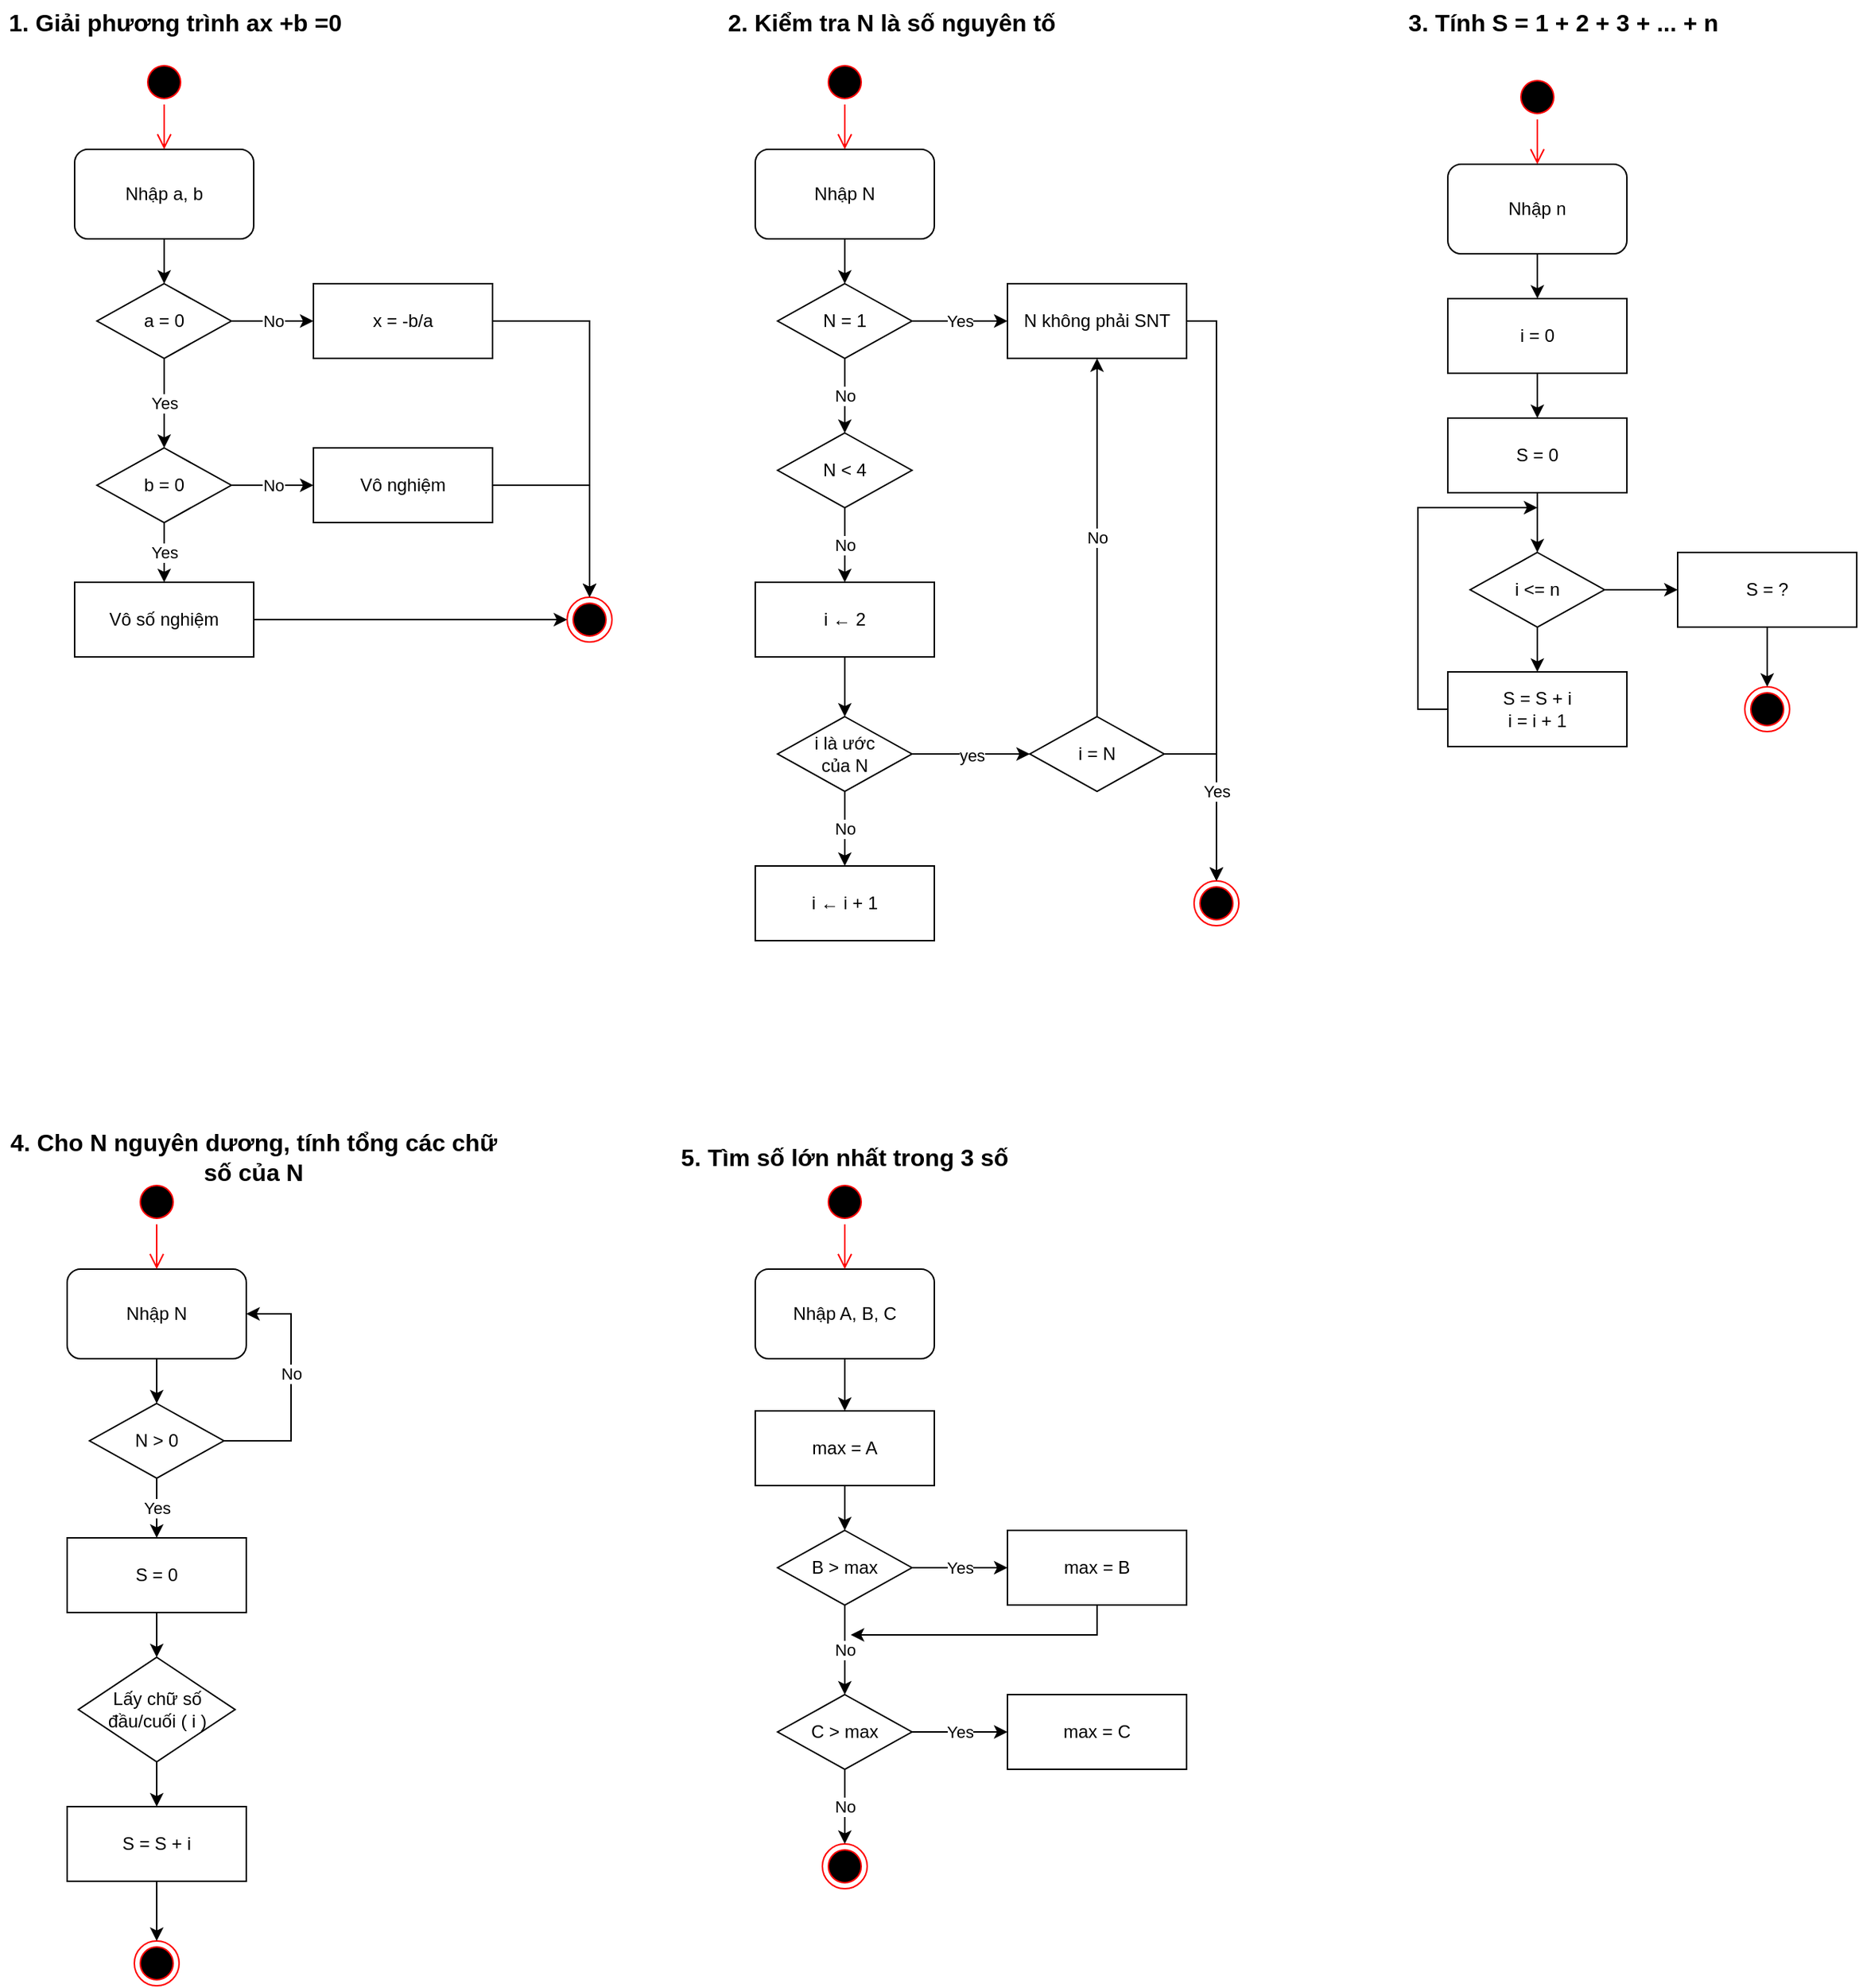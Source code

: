 <mxfile version="21.6.2" type="google">
  <diagram name="Trang-1" id="Gr461hl4JIr4Vgdv44Qc">
    <mxGraphModel grid="1" page="1" gridSize="10" guides="1" tooltips="1" connect="1" arrows="1" fold="1" pageScale="1" pageWidth="827" pageHeight="1169" math="0" shadow="0">
      <root>
        <mxCell id="0" />
        <mxCell id="1" parent="0" />
        <mxCell id="hPLfYaJshx0_jI3p7eYg-4" value="" style="edgeStyle=orthogonalEdgeStyle;rounded=0;orthogonalLoop=1;jettySize=auto;html=1;" edge="1" parent="1" source="hPLfYaJshx0_jI3p7eYg-1" target="hPLfYaJshx0_jI3p7eYg-2">
          <mxGeometry relative="1" as="geometry" />
        </mxCell>
        <mxCell id="hPLfYaJshx0_jI3p7eYg-1" value="Nhập a, b" style="rounded=1;whiteSpace=wrap;html=1;" vertex="1" parent="1">
          <mxGeometry x="120" y="110" width="120" height="60" as="geometry" />
        </mxCell>
        <mxCell id="hPLfYaJshx0_jI3p7eYg-5" value="Yes" style="edgeStyle=orthogonalEdgeStyle;rounded=0;orthogonalLoop=1;jettySize=auto;html=1;" edge="1" parent="1" source="hPLfYaJshx0_jI3p7eYg-2" target="hPLfYaJshx0_jI3p7eYg-3">
          <mxGeometry relative="1" as="geometry" />
        </mxCell>
        <mxCell id="hPLfYaJshx0_jI3p7eYg-8" value="No" style="edgeStyle=orthogonalEdgeStyle;rounded=0;orthogonalLoop=1;jettySize=auto;html=1;" edge="1" parent="1" source="hPLfYaJshx0_jI3p7eYg-2" target="hPLfYaJshx0_jI3p7eYg-6">
          <mxGeometry relative="1" as="geometry" />
        </mxCell>
        <mxCell id="hPLfYaJshx0_jI3p7eYg-2" value="a = 0" style="rhombus;whiteSpace=wrap;html=1;" vertex="1" parent="1">
          <mxGeometry x="135" y="200" width="90" height="50" as="geometry" />
        </mxCell>
        <mxCell id="hPLfYaJshx0_jI3p7eYg-9" value="No" style="edgeStyle=orthogonalEdgeStyle;rounded=0;orthogonalLoop=1;jettySize=auto;html=1;" edge="1" parent="1" source="hPLfYaJshx0_jI3p7eYg-3" target="hPLfYaJshx0_jI3p7eYg-7">
          <mxGeometry relative="1" as="geometry" />
        </mxCell>
        <mxCell id="hPLfYaJshx0_jI3p7eYg-11" value="Yes" style="edgeStyle=orthogonalEdgeStyle;rounded=0;orthogonalLoop=1;jettySize=auto;html=1;" edge="1" parent="1" source="hPLfYaJshx0_jI3p7eYg-3" target="hPLfYaJshx0_jI3p7eYg-10">
          <mxGeometry relative="1" as="geometry" />
        </mxCell>
        <mxCell id="hPLfYaJshx0_jI3p7eYg-3" value="b = 0" style="rhombus;whiteSpace=wrap;html=1;" vertex="1" parent="1">
          <mxGeometry x="135" y="310" width="90" height="50" as="geometry" />
        </mxCell>
        <mxCell id="hPLfYaJshx0_jI3p7eYg-6" value="x = -b/a" style="rounded=0;whiteSpace=wrap;html=1;" vertex="1" parent="1">
          <mxGeometry x="280" y="200" width="120" height="50" as="geometry" />
        </mxCell>
        <mxCell id="hPLfYaJshx0_jI3p7eYg-7" value="Vô nghiệm" style="rounded=0;whiteSpace=wrap;html=1;" vertex="1" parent="1">
          <mxGeometry x="280" y="310" width="120" height="50" as="geometry" />
        </mxCell>
        <mxCell id="hPLfYaJshx0_jI3p7eYg-10" value="Vô số nghiệm" style="rounded=0;whiteSpace=wrap;html=1;" vertex="1" parent="1">
          <mxGeometry x="120" y="400" width="120" height="50" as="geometry" />
        </mxCell>
        <mxCell id="hPLfYaJshx0_jI3p7eYg-12" value="" style="ellipse;html=1;shape=startState;fillColor=#000000;strokeColor=#ff0000;" vertex="1" parent="1">
          <mxGeometry x="165" y="50" width="30" height="30" as="geometry" />
        </mxCell>
        <mxCell id="hPLfYaJshx0_jI3p7eYg-13" value="" style="edgeStyle=orthogonalEdgeStyle;html=1;verticalAlign=bottom;endArrow=open;endSize=8;strokeColor=#ff0000;rounded=0;" edge="1" parent="1" source="hPLfYaJshx0_jI3p7eYg-12" target="hPLfYaJshx0_jI3p7eYg-1">
          <mxGeometry relative="1" as="geometry">
            <mxPoint x="180" y="110" as="targetPoint" />
          </mxGeometry>
        </mxCell>
        <mxCell id="hPLfYaJshx0_jI3p7eYg-14" value="" style="ellipse;html=1;shape=endState;fillColor=#000000;strokeColor=#ff0000;" vertex="1" parent="1">
          <mxGeometry x="450" y="410" width="30" height="30" as="geometry" />
        </mxCell>
        <mxCell id="hPLfYaJshx0_jI3p7eYg-15" value="" style="endArrow=classic;html=1;rounded=0;entryX=0;entryY=0.5;entryDx=0;entryDy=0;exitX=1;exitY=0.5;exitDx=0;exitDy=0;" edge="1" parent="1" source="hPLfYaJshx0_jI3p7eYg-10" target="hPLfYaJshx0_jI3p7eYg-14">
          <mxGeometry width="50" height="50" relative="1" as="geometry">
            <mxPoint x="280" y="290" as="sourcePoint" />
            <mxPoint x="330" y="240" as="targetPoint" />
          </mxGeometry>
        </mxCell>
        <mxCell id="hPLfYaJshx0_jI3p7eYg-16" value="" style="endArrow=classic;html=1;rounded=0;entryX=0.5;entryY=0;entryDx=0;entryDy=0;exitX=1;exitY=0.5;exitDx=0;exitDy=0;" edge="1" parent="1" source="hPLfYaJshx0_jI3p7eYg-6" target="hPLfYaJshx0_jI3p7eYg-14">
          <mxGeometry width="50" height="50" relative="1" as="geometry">
            <mxPoint x="465" y="330" as="sourcePoint" />
            <mxPoint x="460" y="435" as="targetPoint" />
            <Array as="points">
              <mxPoint x="465" y="225" />
            </Array>
          </mxGeometry>
        </mxCell>
        <mxCell id="hPLfYaJshx0_jI3p7eYg-18" value="" style="endArrow=classic;html=1;rounded=0;entryX=0.5;entryY=0;entryDx=0;entryDy=0;exitX=1;exitY=0.5;exitDx=0;exitDy=0;" edge="1" parent="1" source="hPLfYaJshx0_jI3p7eYg-7" target="hPLfYaJshx0_jI3p7eYg-14">
          <mxGeometry width="50" height="50" relative="1" as="geometry">
            <mxPoint x="410" y="235" as="sourcePoint" />
            <mxPoint x="475" y="420" as="targetPoint" />
            <Array as="points">
              <mxPoint x="465" y="335" />
            </Array>
          </mxGeometry>
        </mxCell>
        <mxCell id="hPLfYaJshx0_jI3p7eYg-19" value="" style="edgeStyle=orthogonalEdgeStyle;rounded=0;orthogonalLoop=1;jettySize=auto;html=1;" edge="1" parent="1" source="hPLfYaJshx0_jI3p7eYg-20" target="hPLfYaJshx0_jI3p7eYg-23">
          <mxGeometry relative="1" as="geometry" />
        </mxCell>
        <mxCell id="hPLfYaJshx0_jI3p7eYg-20" value="Nhập N" style="rounded=1;whiteSpace=wrap;html=1;" vertex="1" parent="1">
          <mxGeometry x="576" y="110" width="120" height="60" as="geometry" />
        </mxCell>
        <mxCell id="hPLfYaJshx0_jI3p7eYg-21" value="No" style="edgeStyle=orthogonalEdgeStyle;rounded=0;orthogonalLoop=1;jettySize=auto;html=1;" edge="1" parent="1" source="hPLfYaJshx0_jI3p7eYg-23" target="hPLfYaJshx0_jI3p7eYg-26">
          <mxGeometry relative="1" as="geometry">
            <mxPoint as="offset" />
          </mxGeometry>
        </mxCell>
        <mxCell id="hPLfYaJshx0_jI3p7eYg-22" value="" style="edgeStyle=orthogonalEdgeStyle;rounded=0;orthogonalLoop=1;jettySize=auto;html=1;exitX=1;exitY=0.5;exitDx=0;exitDy=0;entryX=0.5;entryY=0;entryDx=0;entryDy=0;" edge="1" parent="1" source="hPLfYaJshx0_jI3p7eYg-43" target="hPLfYaJshx0_jI3p7eYg-32">
          <mxGeometry relative="1" as="geometry">
            <mxPoint x="885" y="620" as="targetPoint" />
          </mxGeometry>
        </mxCell>
        <mxCell id="hPLfYaJshx0_jI3p7eYg-44" value="Yes" style="edgeStyle=orthogonalEdgeStyle;rounded=0;orthogonalLoop=1;jettySize=auto;html=1;" edge="1" parent="1" source="hPLfYaJshx0_jI3p7eYg-23" target="hPLfYaJshx0_jI3p7eYg-43">
          <mxGeometry relative="1" as="geometry" />
        </mxCell>
        <mxCell id="hPLfYaJshx0_jI3p7eYg-23" value="N = 1" style="rhombus;whiteSpace=wrap;html=1;" vertex="1" parent="1">
          <mxGeometry x="591" y="200" width="90" height="50" as="geometry" />
        </mxCell>
        <mxCell id="hPLfYaJshx0_jI3p7eYg-24" value="No" style="edgeStyle=orthogonalEdgeStyle;rounded=0;orthogonalLoop=1;jettySize=auto;html=1;exitX=0.5;exitY=0;exitDx=0;exitDy=0;entryX=0.5;entryY=1;entryDx=0;entryDy=0;" edge="1" parent="1" source="hPLfYaJshx0_jI3p7eYg-42" target="hPLfYaJshx0_jI3p7eYg-43">
          <mxGeometry relative="1" as="geometry">
            <mxPoint x="1000" y="450" as="targetPoint" />
          </mxGeometry>
        </mxCell>
        <mxCell id="hPLfYaJshx0_jI3p7eYg-25" value="No" style="edgeStyle=orthogonalEdgeStyle;rounded=0;orthogonalLoop=1;jettySize=auto;html=1;" edge="1" parent="1" source="hPLfYaJshx0_jI3p7eYg-26" target="hPLfYaJshx0_jI3p7eYg-29">
          <mxGeometry relative="1" as="geometry" />
        </mxCell>
        <mxCell id="hPLfYaJshx0_jI3p7eYg-26" value="N &amp;lt; 4" style="rhombus;whiteSpace=wrap;html=1;" vertex="1" parent="1">
          <mxGeometry x="591" y="300" width="90" height="50" as="geometry" />
        </mxCell>
        <mxCell id="hPLfYaJshx0_jI3p7eYg-37" value="" style="edgeStyle=orthogonalEdgeStyle;rounded=0;orthogonalLoop=1;jettySize=auto;html=1;" edge="1" parent="1" source="hPLfYaJshx0_jI3p7eYg-29" target="hPLfYaJshx0_jI3p7eYg-36">
          <mxGeometry relative="1" as="geometry" />
        </mxCell>
        <mxCell id="hPLfYaJshx0_jI3p7eYg-29" value="i&amp;nbsp;← 2" style="rounded=0;whiteSpace=wrap;html=1;" vertex="1" parent="1">
          <mxGeometry x="576" y="400" width="120" height="50" as="geometry" />
        </mxCell>
        <mxCell id="hPLfYaJshx0_jI3p7eYg-30" value="" style="ellipse;html=1;shape=startState;fillColor=#000000;strokeColor=#ff0000;" vertex="1" parent="1">
          <mxGeometry x="621" y="50" width="30" height="30" as="geometry" />
        </mxCell>
        <mxCell id="hPLfYaJshx0_jI3p7eYg-31" value="" style="edgeStyle=orthogonalEdgeStyle;html=1;verticalAlign=bottom;endArrow=open;endSize=8;strokeColor=#ff0000;rounded=0;" edge="1" parent="1" source="hPLfYaJshx0_jI3p7eYg-30" target="hPLfYaJshx0_jI3p7eYg-20">
          <mxGeometry relative="1" as="geometry">
            <mxPoint x="636" y="110" as="targetPoint" />
          </mxGeometry>
        </mxCell>
        <mxCell id="hPLfYaJshx0_jI3p7eYg-32" value="" style="ellipse;html=1;shape=endState;fillColor=#000000;strokeColor=#ff0000;" vertex="1" parent="1">
          <mxGeometry x="870" y="600" width="30" height="30" as="geometry" />
        </mxCell>
        <mxCell id="hPLfYaJshx0_jI3p7eYg-39" value="yes" style="edgeStyle=orthogonalEdgeStyle;rounded=0;orthogonalLoop=1;jettySize=auto;html=1;" edge="1" parent="1" source="hPLfYaJshx0_jI3p7eYg-36">
          <mxGeometry relative="1" as="geometry">
            <mxPoint x="760" y="515" as="targetPoint" />
          </mxGeometry>
        </mxCell>
        <mxCell id="hPLfYaJshx0_jI3p7eYg-41" value="No" style="edgeStyle=orthogonalEdgeStyle;rounded=0;orthogonalLoop=1;jettySize=auto;html=1;" edge="1" parent="1" source="hPLfYaJshx0_jI3p7eYg-36" target="hPLfYaJshx0_jI3p7eYg-40">
          <mxGeometry relative="1" as="geometry" />
        </mxCell>
        <mxCell id="hPLfYaJshx0_jI3p7eYg-36" value="i là ước &lt;br&gt;của N" style="rhombus;whiteSpace=wrap;html=1;" vertex="1" parent="1">
          <mxGeometry x="591" y="490" width="90" height="50" as="geometry" />
        </mxCell>
        <mxCell id="hPLfYaJshx0_jI3p7eYg-40" value="i&amp;nbsp;← i + 1" style="rounded=0;whiteSpace=wrap;html=1;" vertex="1" parent="1">
          <mxGeometry x="576" y="590" width="120" height="50" as="geometry" />
        </mxCell>
        <mxCell id="hPLfYaJshx0_jI3p7eYg-42" value="i = N" style="rhombus;whiteSpace=wrap;html=1;" vertex="1" parent="1">
          <mxGeometry x="760" y="490" width="90" height="50" as="geometry" />
        </mxCell>
        <mxCell id="hPLfYaJshx0_jI3p7eYg-43" value="N không phải SNT" style="rounded=0;whiteSpace=wrap;html=1;" vertex="1" parent="1">
          <mxGeometry x="745" y="200" width="120" height="50" as="geometry" />
        </mxCell>
        <mxCell id="hPLfYaJshx0_jI3p7eYg-45" value="Yes" style="edgeStyle=orthogonalEdgeStyle;rounded=0;orthogonalLoop=1;jettySize=auto;html=1;exitX=1;exitY=0.5;exitDx=0;exitDy=0;entryX=0.5;entryY=0;entryDx=0;entryDy=0;" edge="1" parent="1" source="hPLfYaJshx0_jI3p7eYg-42" target="hPLfYaJshx0_jI3p7eYg-32">
          <mxGeometry relative="1" as="geometry">
            <mxPoint x="875" y="235" as="sourcePoint" />
            <mxPoint x="895" y="610" as="targetPoint" />
          </mxGeometry>
        </mxCell>
        <mxCell id="hPLfYaJshx0_jI3p7eYg-46" value="" style="edgeStyle=orthogonalEdgeStyle;rounded=0;orthogonalLoop=1;jettySize=auto;html=1;" edge="1" parent="1" source="hPLfYaJshx0_jI3p7eYg-47">
          <mxGeometry relative="1" as="geometry">
            <mxPoint x="1100.053" y="210.029" as="targetPoint" />
          </mxGeometry>
        </mxCell>
        <mxCell id="hPLfYaJshx0_jI3p7eYg-47" value="Nhập n" style="rounded=1;whiteSpace=wrap;html=1;" vertex="1" parent="1">
          <mxGeometry x="1040" y="120" width="120" height="60" as="geometry" />
        </mxCell>
        <mxCell id="hPLfYaJshx0_jI3p7eYg-57" value="" style="ellipse;html=1;shape=startState;fillColor=#000000;strokeColor=#ff0000;" vertex="1" parent="1">
          <mxGeometry x="1085" y="60" width="30" height="30" as="geometry" />
        </mxCell>
        <mxCell id="hPLfYaJshx0_jI3p7eYg-58" value="" style="edgeStyle=orthogonalEdgeStyle;html=1;verticalAlign=bottom;endArrow=open;endSize=8;strokeColor=#ff0000;rounded=0;" edge="1" parent="1" source="hPLfYaJshx0_jI3p7eYg-57" target="hPLfYaJshx0_jI3p7eYg-47">
          <mxGeometry relative="1" as="geometry">
            <mxPoint x="1100" y="120" as="targetPoint" />
          </mxGeometry>
        </mxCell>
        <mxCell id="hPLfYaJshx0_jI3p7eYg-59" value="" style="ellipse;html=1;shape=endState;fillColor=#000000;strokeColor=#ff0000;" vertex="1" parent="1">
          <mxGeometry x="1239" y="470" width="30" height="30" as="geometry" />
        </mxCell>
        <mxCell id="hPLfYaJshx0_jI3p7eYg-60" value="" style="edgeStyle=orthogonalEdgeStyle;rounded=0;orthogonalLoop=1;jettySize=auto;html=1;exitX=0;exitY=0.5;exitDx=0;exitDy=0;" edge="1" parent="1" source="hPLfYaJshx0_jI3p7eYg-63">
          <mxGeometry x="-0.191" relative="1" as="geometry">
            <mxPoint x="1100" y="350" as="targetPoint" />
            <mxPoint x="1144.905" y="525.053" as="sourcePoint" />
            <Array as="points">
              <mxPoint x="1020" y="485" />
              <mxPoint x="1020" y="350" />
            </Array>
            <mxPoint as="offset" />
          </mxGeometry>
        </mxCell>
        <mxCell id="hPLfYaJshx0_jI3p7eYg-61" value="" style="edgeStyle=orthogonalEdgeStyle;rounded=0;orthogonalLoop=1;jettySize=auto;html=1;exitX=0.5;exitY=1;exitDx=0;exitDy=0;" edge="1" parent="1" source="hPLfYaJshx0_jI3p7eYg-71" target="hPLfYaJshx0_jI3p7eYg-63">
          <mxGeometry relative="1" as="geometry">
            <mxPoint x="1100" y="550" as="sourcePoint" />
          </mxGeometry>
        </mxCell>
        <mxCell id="hPLfYaJshx0_jI3p7eYg-63" value="S = S + i&lt;br&gt;i = i + 1" style="rounded=0;whiteSpace=wrap;html=1;" vertex="1" parent="1">
          <mxGeometry x="1040" y="460" width="120" height="50" as="geometry" />
        </mxCell>
        <mxCell id="hPLfYaJshx0_jI3p7eYg-66" value="" style="edgeStyle=orthogonalEdgeStyle;rounded=0;orthogonalLoop=1;jettySize=auto;html=1;exitX=0.5;exitY=1;exitDx=0;exitDy=0;entryX=0.5;entryY=0;entryDx=0;entryDy=0;" edge="1" parent="1" source="hPLfYaJshx0_jI3p7eYg-73" target="hPLfYaJshx0_jI3p7eYg-59">
          <mxGeometry relative="1" as="geometry">
            <mxPoint x="1314" y="525" as="sourcePoint" />
            <mxPoint x="1359" y="620" as="targetPoint" />
          </mxGeometry>
        </mxCell>
        <mxCell id="hPLfYaJshx0_jI3p7eYg-68" value="" style="edgeStyle=orthogonalEdgeStyle;rounded=0;orthogonalLoop=1;jettySize=auto;html=1;" edge="1" parent="1" target="hPLfYaJshx0_jI3p7eYg-56">
          <mxGeometry relative="1" as="geometry">
            <mxPoint as="offset" />
            <mxPoint x="1100" y="260" as="sourcePoint" />
            <mxPoint x="1100.053" y="310.029" as="targetPoint" />
          </mxGeometry>
        </mxCell>
        <mxCell id="hPLfYaJshx0_jI3p7eYg-70" value="" style="edgeStyle=orthogonalEdgeStyle;rounded=0;orthogonalLoop=1;jettySize=auto;html=1;" edge="1" parent="1" source="hPLfYaJshx0_jI3p7eYg-56" target="hPLfYaJshx0_jI3p7eYg-69">
          <mxGeometry relative="1" as="geometry" />
        </mxCell>
        <mxCell id="hPLfYaJshx0_jI3p7eYg-56" value="i = 0" style="rounded=0;whiteSpace=wrap;html=1;" vertex="1" parent="1">
          <mxGeometry x="1040" y="210" width="120" height="50" as="geometry" />
        </mxCell>
        <mxCell id="hPLfYaJshx0_jI3p7eYg-72" value="" style="edgeStyle=orthogonalEdgeStyle;rounded=0;orthogonalLoop=1;jettySize=auto;html=1;" edge="1" parent="1" source="hPLfYaJshx0_jI3p7eYg-69" target="hPLfYaJshx0_jI3p7eYg-71">
          <mxGeometry relative="1" as="geometry" />
        </mxCell>
        <mxCell id="hPLfYaJshx0_jI3p7eYg-69" value="S = 0" style="rounded=0;whiteSpace=wrap;html=1;" vertex="1" parent="1">
          <mxGeometry x="1040" y="290" width="120" height="50" as="geometry" />
        </mxCell>
        <mxCell id="hPLfYaJshx0_jI3p7eYg-74" value="" style="edgeStyle=orthogonalEdgeStyle;rounded=0;orthogonalLoop=1;jettySize=auto;html=1;" edge="1" parent="1" source="hPLfYaJshx0_jI3p7eYg-71" target="hPLfYaJshx0_jI3p7eYg-73">
          <mxGeometry relative="1" as="geometry" />
        </mxCell>
        <mxCell id="hPLfYaJshx0_jI3p7eYg-71" value="i &amp;lt;= n" style="rhombus;whiteSpace=wrap;html=1;" vertex="1" parent="1">
          <mxGeometry x="1055" y="380" width="90" height="50" as="geometry" />
        </mxCell>
        <mxCell id="hPLfYaJshx0_jI3p7eYg-73" value="S = ?" style="rounded=0;whiteSpace=wrap;html=1;" vertex="1" parent="1">
          <mxGeometry x="1194" y="380" width="120" height="50" as="geometry" />
        </mxCell>
        <mxCell id="hPLfYaJshx0_jI3p7eYg-75" value="" style="edgeStyle=orthogonalEdgeStyle;rounded=0;orthogonalLoop=1;jettySize=auto;html=1;" edge="1" parent="1" source="hPLfYaJshx0_jI3p7eYg-76" target="hPLfYaJshx0_jI3p7eYg-80">
          <mxGeometry relative="1" as="geometry" />
        </mxCell>
        <mxCell id="hPLfYaJshx0_jI3p7eYg-76" value="Nhập N" style="rounded=1;whiteSpace=wrap;html=1;" vertex="1" parent="1">
          <mxGeometry x="115" y="860" width="120" height="60" as="geometry" />
        </mxCell>
        <mxCell id="hPLfYaJshx0_jI3p7eYg-77" value="Yes" style="edgeStyle=orthogonalEdgeStyle;rounded=0;orthogonalLoop=1;jettySize=auto;html=1;entryX=0.5;entryY=0;entryDx=0;entryDy=0;" edge="1" parent="1" source="hPLfYaJshx0_jI3p7eYg-80" target="hPLfYaJshx0_jI3p7eYg-85">
          <mxGeometry relative="1" as="geometry">
            <mxPoint as="offset" />
            <mxPoint x="175" y="1050.0" as="targetPoint" />
          </mxGeometry>
        </mxCell>
        <mxCell id="hPLfYaJshx0_jI3p7eYg-79" value="No" style="edgeStyle=orthogonalEdgeStyle;rounded=0;orthogonalLoop=1;jettySize=auto;html=1;exitX=1;exitY=0.5;exitDx=0;exitDy=0;entryX=1;entryY=0.5;entryDx=0;entryDy=0;" edge="1" parent="1" source="hPLfYaJshx0_jI3p7eYg-80" target="hPLfYaJshx0_jI3p7eYg-76">
          <mxGeometry x="0.125" relative="1" as="geometry">
            <mxPoint x="175" y="930" as="targetPoint" />
            <Array as="points">
              <mxPoint x="265" y="975" />
              <mxPoint x="265" y="890" />
            </Array>
            <mxPoint as="offset" />
          </mxGeometry>
        </mxCell>
        <mxCell id="hPLfYaJshx0_jI3p7eYg-80" value="N &amp;gt; 0" style="rhombus;whiteSpace=wrap;html=1;" vertex="1" parent="1">
          <mxGeometry x="130" y="950" width="90" height="50" as="geometry" />
        </mxCell>
        <mxCell id="hPLfYaJshx0_jI3p7eYg-84" value="" style="edgeStyle=orthogonalEdgeStyle;rounded=0;orthogonalLoop=1;jettySize=auto;html=1;" edge="1" parent="1" source="hPLfYaJshx0_jI3p7eYg-85" target="hPLfYaJshx0_jI3p7eYg-91">
          <mxGeometry relative="1" as="geometry" />
        </mxCell>
        <mxCell id="hPLfYaJshx0_jI3p7eYg-85" value="S = 0" style="rounded=0;whiteSpace=wrap;html=1;" vertex="1" parent="1">
          <mxGeometry x="115" y="1040" width="120" height="50" as="geometry" />
        </mxCell>
        <mxCell id="hPLfYaJshx0_jI3p7eYg-86" value="" style="ellipse;html=1;shape=startState;fillColor=#000000;strokeColor=#ff0000;" vertex="1" parent="1">
          <mxGeometry x="160" y="800" width="30" height="30" as="geometry" />
        </mxCell>
        <mxCell id="hPLfYaJshx0_jI3p7eYg-87" value="" style="edgeStyle=orthogonalEdgeStyle;html=1;verticalAlign=bottom;endArrow=open;endSize=8;strokeColor=#ff0000;rounded=0;" edge="1" parent="1" source="hPLfYaJshx0_jI3p7eYg-86" target="hPLfYaJshx0_jI3p7eYg-76">
          <mxGeometry relative="1" as="geometry">
            <mxPoint x="175" y="860" as="targetPoint" />
          </mxGeometry>
        </mxCell>
        <mxCell id="hPLfYaJshx0_jI3p7eYg-88" value="" style="ellipse;html=1;shape=endState;fillColor=#000000;strokeColor=#ff0000;" vertex="1" parent="1">
          <mxGeometry x="160" y="1310" width="30" height="30" as="geometry" />
        </mxCell>
        <mxCell id="hPLfYaJshx0_jI3p7eYg-90" value="" style="edgeStyle=orthogonalEdgeStyle;rounded=0;orthogonalLoop=1;jettySize=auto;html=1;" edge="1" parent="1" source="hPLfYaJshx0_jI3p7eYg-91" target="hPLfYaJshx0_jI3p7eYg-92">
          <mxGeometry relative="1" as="geometry" />
        </mxCell>
        <mxCell id="hPLfYaJshx0_jI3p7eYg-91" value="Lấy chữ số đầu/cuối ( i )" style="rhombus;whiteSpace=wrap;html=1;" vertex="1" parent="1">
          <mxGeometry x="122.5" y="1120" width="105" height="70" as="geometry" />
        </mxCell>
        <mxCell id="hPLfYaJshx0_jI3p7eYg-96" value="" style="edgeStyle=orthogonalEdgeStyle;rounded=0;orthogonalLoop=1;jettySize=auto;html=1;" edge="1" parent="1" source="hPLfYaJshx0_jI3p7eYg-92" target="hPLfYaJshx0_jI3p7eYg-88">
          <mxGeometry relative="1" as="geometry" />
        </mxCell>
        <mxCell id="hPLfYaJshx0_jI3p7eYg-92" value="S = S + i" style="rounded=0;whiteSpace=wrap;html=1;" vertex="1" parent="1">
          <mxGeometry x="115" y="1220" width="120" height="50" as="geometry" />
        </mxCell>
        <mxCell id="hPLfYaJshx0_jI3p7eYg-112" value="" style="edgeStyle=orthogonalEdgeStyle;rounded=0;orthogonalLoop=1;jettySize=auto;html=1;" edge="1" parent="1" source="hPLfYaJshx0_jI3p7eYg-99" target="hPLfYaJshx0_jI3p7eYg-104">
          <mxGeometry relative="1" as="geometry" />
        </mxCell>
        <mxCell id="hPLfYaJshx0_jI3p7eYg-99" value="Nhập A, B, C" style="rounded=1;whiteSpace=wrap;html=1;" vertex="1" parent="1">
          <mxGeometry x="576" y="860" width="120" height="60" as="geometry" />
        </mxCell>
        <mxCell id="hPLfYaJshx0_jI3p7eYg-103" value="" style="edgeStyle=orthogonalEdgeStyle;rounded=0;orthogonalLoop=1;jettySize=auto;html=1;entryX=0.5;entryY=0;entryDx=0;entryDy=0;" edge="1" parent="1" source="hPLfYaJshx0_jI3p7eYg-104" target="hPLfYaJshx0_jI3p7eYg-113">
          <mxGeometry relative="1" as="geometry">
            <mxPoint x="636.043" y="1035.029" as="targetPoint" />
          </mxGeometry>
        </mxCell>
        <mxCell id="hPLfYaJshx0_jI3p7eYg-104" value="max = A" style="rounded=0;whiteSpace=wrap;html=1;" vertex="1" parent="1">
          <mxGeometry x="576" y="955" width="120" height="50" as="geometry" />
        </mxCell>
        <mxCell id="hPLfYaJshx0_jI3p7eYg-105" value="" style="ellipse;html=1;shape=startState;fillColor=#000000;strokeColor=#ff0000;" vertex="1" parent="1">
          <mxGeometry x="621" y="800" width="30" height="30" as="geometry" />
        </mxCell>
        <mxCell id="hPLfYaJshx0_jI3p7eYg-106" value="" style="edgeStyle=orthogonalEdgeStyle;html=1;verticalAlign=bottom;endArrow=open;endSize=8;strokeColor=#ff0000;rounded=0;" edge="1" parent="1" source="hPLfYaJshx0_jI3p7eYg-105" target="hPLfYaJshx0_jI3p7eYg-99">
          <mxGeometry relative="1" as="geometry">
            <mxPoint x="636" y="860" as="targetPoint" />
          </mxGeometry>
        </mxCell>
        <mxCell id="hPLfYaJshx0_jI3p7eYg-107" value="" style="ellipse;html=1;shape=endState;fillColor=#000000;strokeColor=#ff0000;" vertex="1" parent="1">
          <mxGeometry x="621" y="1245" width="30" height="30" as="geometry" />
        </mxCell>
        <mxCell id="hPLfYaJshx0_jI3p7eYg-115" value="No" style="edgeStyle=orthogonalEdgeStyle;rounded=0;orthogonalLoop=1;jettySize=auto;html=1;" edge="1" parent="1" source="hPLfYaJshx0_jI3p7eYg-113" target="hPLfYaJshx0_jI3p7eYg-114">
          <mxGeometry relative="1" as="geometry">
            <Array as="points">
              <mxPoint x="636" y="1125" />
              <mxPoint x="636" y="1125" />
            </Array>
          </mxGeometry>
        </mxCell>
        <mxCell id="hPLfYaJshx0_jI3p7eYg-117" value="Yes" style="edgeStyle=orthogonalEdgeStyle;rounded=0;orthogonalLoop=1;jettySize=auto;html=1;entryX=0;entryY=0.5;entryDx=0;entryDy=0;" edge="1" parent="1" source="hPLfYaJshx0_jI3p7eYg-113" target="hPLfYaJshx0_jI3p7eYg-118">
          <mxGeometry relative="1" as="geometry">
            <mxPoint x="746" y="1060" as="targetPoint" />
          </mxGeometry>
        </mxCell>
        <mxCell id="hPLfYaJshx0_jI3p7eYg-113" value="B &amp;gt; max" style="rhombus;whiteSpace=wrap;html=1;" vertex="1" parent="1">
          <mxGeometry x="591" y="1035" width="90" height="50" as="geometry" />
        </mxCell>
        <mxCell id="hPLfYaJshx0_jI3p7eYg-120" value="Yes" style="edgeStyle=orthogonalEdgeStyle;rounded=0;orthogonalLoop=1;jettySize=auto;html=1;" edge="1" parent="1" source="hPLfYaJshx0_jI3p7eYg-114" target="hPLfYaJshx0_jI3p7eYg-119">
          <mxGeometry relative="1" as="geometry" />
        </mxCell>
        <mxCell id="hPLfYaJshx0_jI3p7eYg-122" value="No" style="edgeStyle=orthogonalEdgeStyle;rounded=0;orthogonalLoop=1;jettySize=auto;html=1;" edge="1" parent="1" source="hPLfYaJshx0_jI3p7eYg-114" target="hPLfYaJshx0_jI3p7eYg-107">
          <mxGeometry relative="1" as="geometry" />
        </mxCell>
        <mxCell id="hPLfYaJshx0_jI3p7eYg-114" value="C &amp;gt; max" style="rhombus;whiteSpace=wrap;html=1;" vertex="1" parent="1">
          <mxGeometry x="591" y="1145" width="90" height="50" as="geometry" />
        </mxCell>
        <mxCell id="hPLfYaJshx0_jI3p7eYg-118" value="max = B" style="rounded=0;whiteSpace=wrap;html=1;" vertex="1" parent="1">
          <mxGeometry x="745" y="1035" width="120" height="50" as="geometry" />
        </mxCell>
        <mxCell id="hPLfYaJshx0_jI3p7eYg-119" value="max = C" style="rounded=0;whiteSpace=wrap;html=1;" vertex="1" parent="1">
          <mxGeometry x="745" y="1145" width="120" height="50" as="geometry" />
        </mxCell>
        <mxCell id="hPLfYaJshx0_jI3p7eYg-121" value="" style="endArrow=classic;html=1;rounded=0;exitX=0.5;exitY=1;exitDx=0;exitDy=0;" edge="1" parent="1" source="hPLfYaJshx0_jI3p7eYg-118">
          <mxGeometry width="50" height="50" relative="1" as="geometry">
            <mxPoint x="795" y="1095" as="sourcePoint" />
            <mxPoint x="640" y="1105" as="targetPoint" />
            <Array as="points">
              <mxPoint x="805" y="1105" />
            </Array>
          </mxGeometry>
        </mxCell>
        <mxCell id="hPLfYaJshx0_jI3p7eYg-123" value="&lt;font style=&quot;font-size: 16px;&quot;&gt;&lt;b&gt;1. Giải phương trình ax +b =0&lt;/b&gt;&lt;/font&gt;" style="text;html=1;strokeColor=none;fillColor=none;align=center;verticalAlign=middle;whiteSpace=wrap;rounded=0;" vertex="1" parent="1">
          <mxGeometry x="70" y="10" width="235" height="30" as="geometry" />
        </mxCell>
        <mxCell id="hPLfYaJshx0_jI3p7eYg-124" value="&lt;font style=&quot;font-size: 16px;&quot;&gt;&lt;b&gt;2. Kiểm tra N là số nguyên tố&lt;/b&gt;&lt;/font&gt;" style="text;html=1;strokeColor=none;fillColor=none;align=center;verticalAlign=middle;whiteSpace=wrap;rounded=0;" vertex="1" parent="1">
          <mxGeometry x="550" y="10" width="235" height="30" as="geometry" />
        </mxCell>
        <mxCell id="hPLfYaJshx0_jI3p7eYg-125" value="&lt;font style=&quot;font-size: 16px;&quot;&gt;&lt;b&gt;3. Tính S = 1 + 2 + 3 + ... + n&lt;/b&gt;&lt;/font&gt;" style="text;html=1;strokeColor=none;fillColor=none;align=center;verticalAlign=middle;whiteSpace=wrap;rounded=0;" vertex="1" parent="1">
          <mxGeometry x="1000" y="10" width="235" height="30" as="geometry" />
        </mxCell>
        <mxCell id="hPLfYaJshx0_jI3p7eYg-127" value="&lt;font style=&quot;font-size: 16px;&quot;&gt;&lt;b&gt;4. Cho N nguyên dương, tính tổng các chữ số của N&lt;/b&gt;&lt;/font&gt;" style="text;html=1;strokeColor=none;fillColor=none;align=center;verticalAlign=middle;whiteSpace=wrap;rounded=0;" vertex="1" parent="1">
          <mxGeometry x="70" y="770" width="340" height="30" as="geometry" />
        </mxCell>
        <mxCell id="hPLfYaJshx0_jI3p7eYg-128" value="&lt;span style=&quot;font-size: 16px;&quot;&gt;&lt;b&gt;5. Tìm số lớn nhất trong 3 số&lt;/b&gt;&lt;/span&gt;" style="text;html=1;strokeColor=none;fillColor=none;align=center;verticalAlign=middle;whiteSpace=wrap;rounded=0;" vertex="1" parent="1">
          <mxGeometry x="466" y="770" width="340" height="30" as="geometry" />
        </mxCell>
      </root>
    </mxGraphModel>
  </diagram>
</mxfile>

